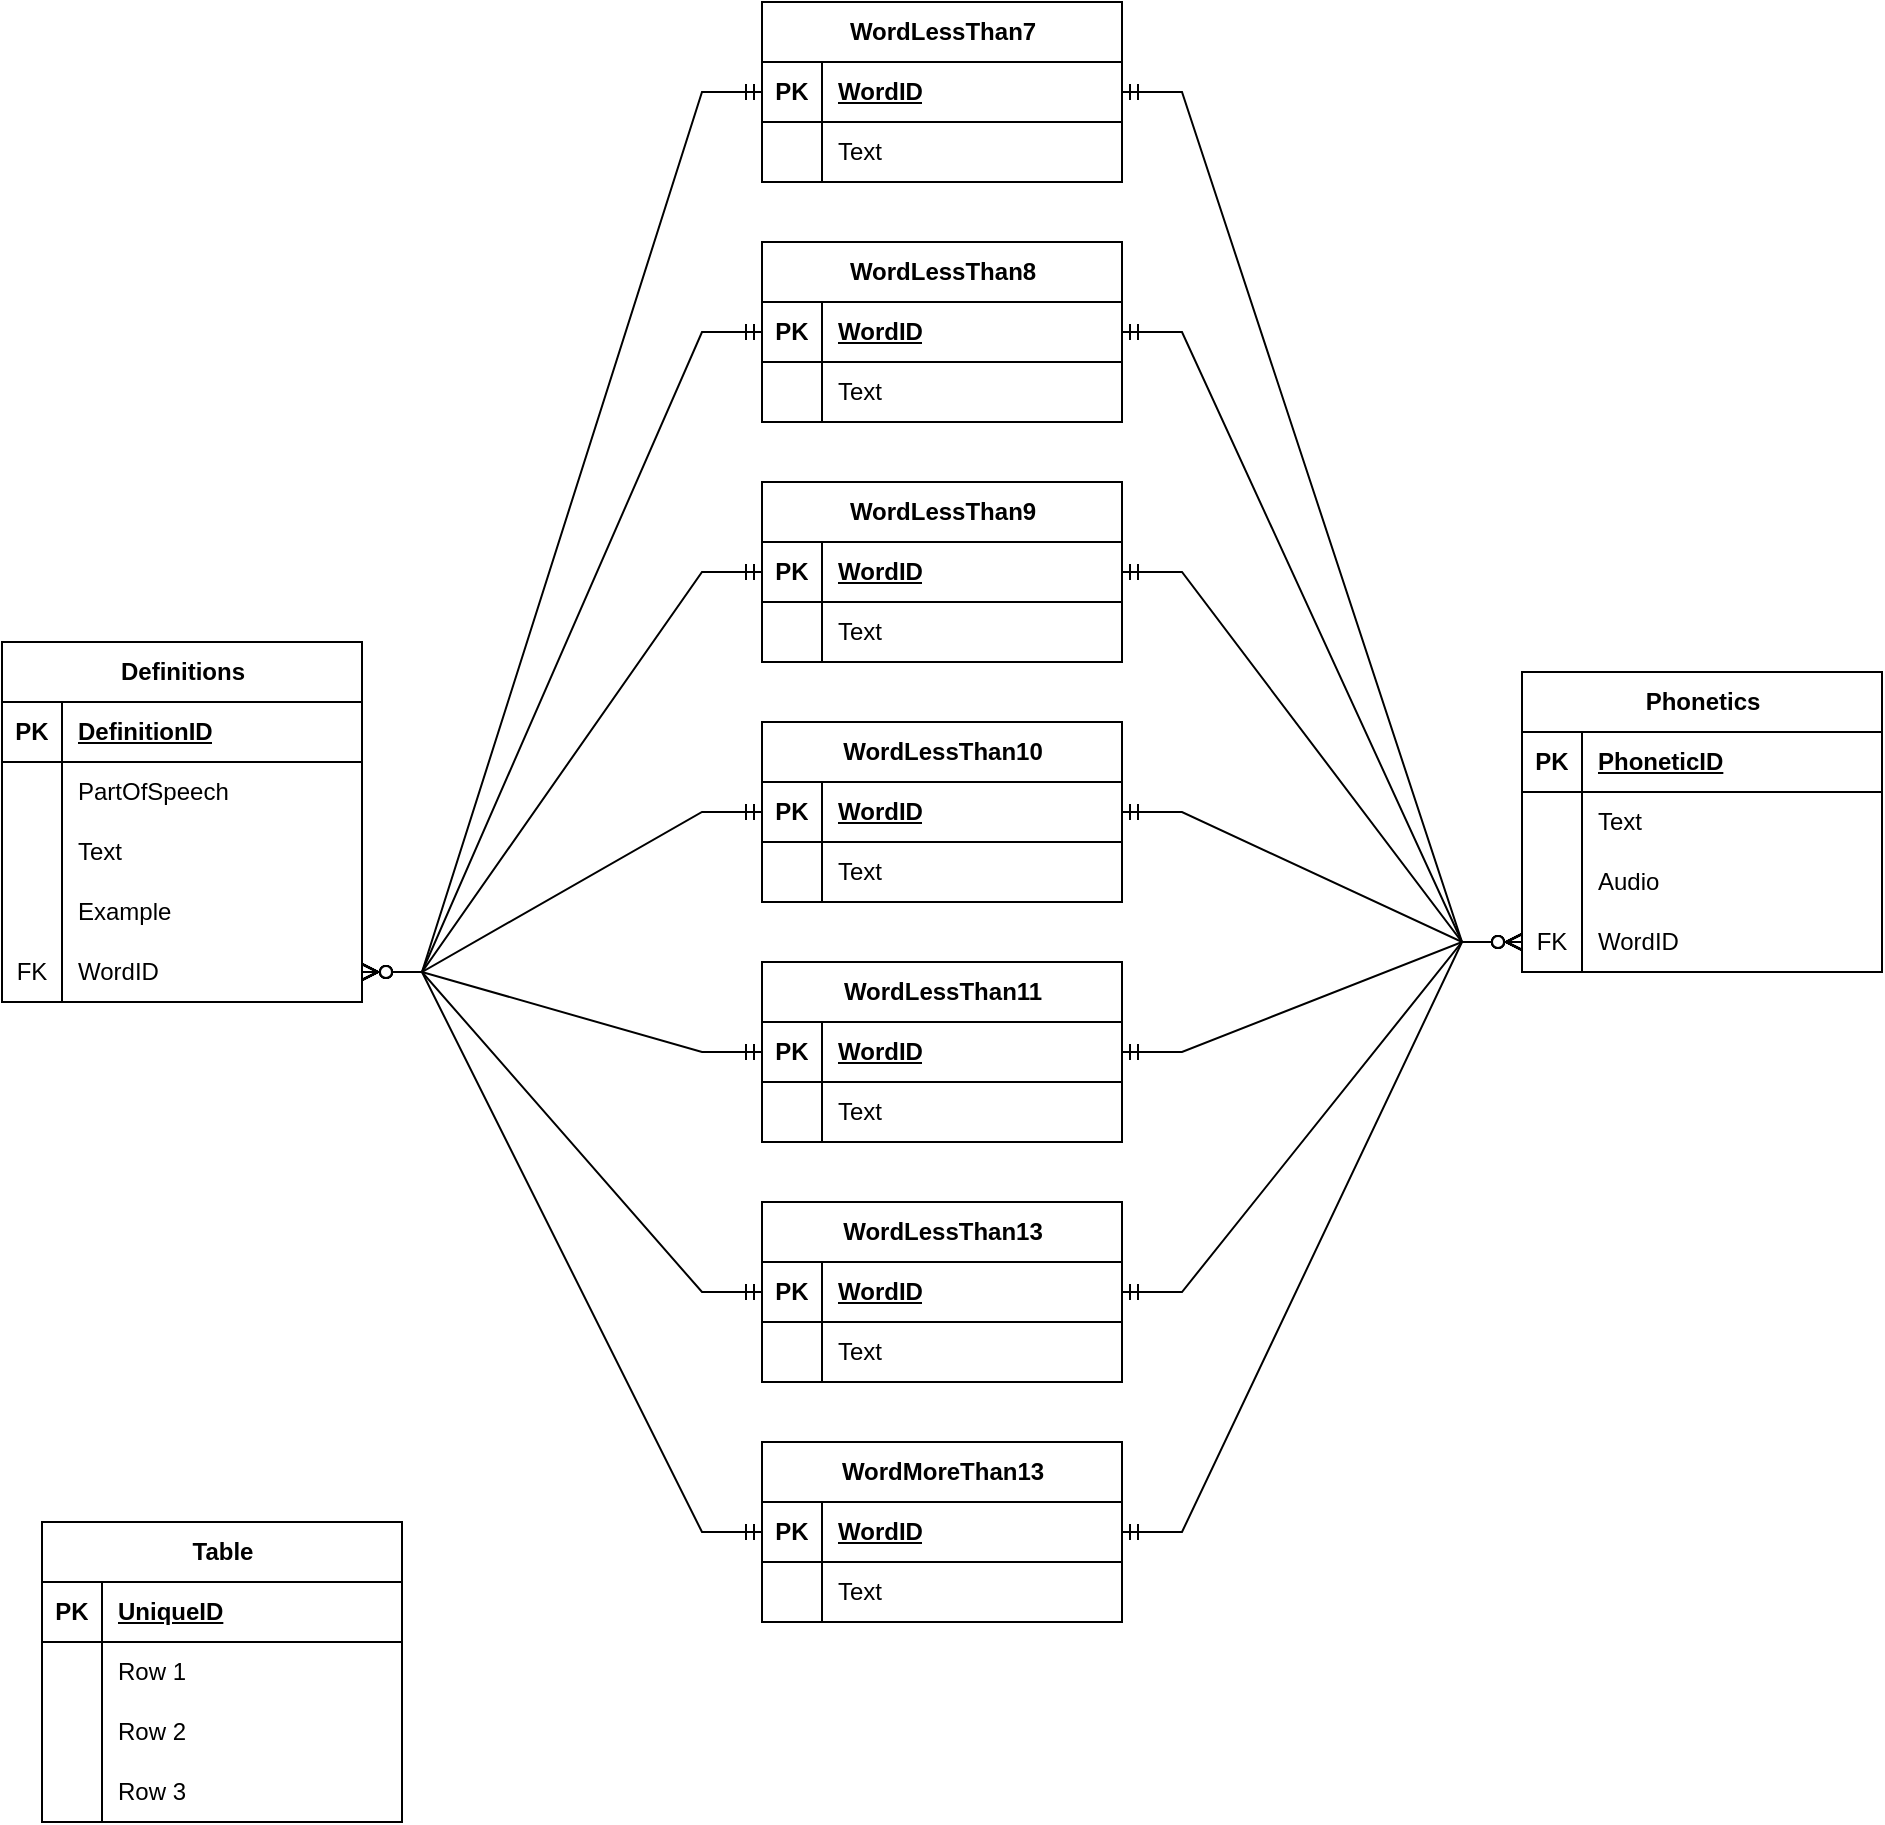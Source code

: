 <mxfile version="21.1.1" type="device">
  <diagram name="Page-1" id="7LEQXkC6lOC3NzffRNBy">
    <mxGraphModel dx="1726" dy="1105" grid="1" gridSize="10" guides="1" tooltips="1" connect="1" arrows="1" fold="1" page="1" pageScale="1" pageWidth="850" pageHeight="1100" math="0" shadow="0">
      <root>
        <mxCell id="0" />
        <mxCell id="1" parent="0" />
        <mxCell id="gkxuHhO8e_Rr0uXaHVIz-1" value="WordLessThan7" style="shape=table;startSize=30;container=1;collapsible=1;childLayout=tableLayout;fixedRows=1;rowLines=0;fontStyle=1;align=center;resizeLast=1;html=1;" vertex="1" parent="1">
          <mxGeometry x="160" y="40" width="180" height="90" as="geometry" />
        </mxCell>
        <mxCell id="gkxuHhO8e_Rr0uXaHVIz-2" value="" style="shape=tableRow;horizontal=0;startSize=0;swimlaneHead=0;swimlaneBody=0;fillColor=none;collapsible=0;dropTarget=0;points=[[0,0.5],[1,0.5]];portConstraint=eastwest;top=0;left=0;right=0;bottom=1;" vertex="1" parent="gkxuHhO8e_Rr0uXaHVIz-1">
          <mxGeometry y="30" width="180" height="30" as="geometry" />
        </mxCell>
        <mxCell id="gkxuHhO8e_Rr0uXaHVIz-3" value="PK" style="shape=partialRectangle;connectable=0;fillColor=none;top=0;left=0;bottom=0;right=0;fontStyle=1;overflow=hidden;whiteSpace=wrap;html=1;" vertex="1" parent="gkxuHhO8e_Rr0uXaHVIz-2">
          <mxGeometry width="30" height="30" as="geometry">
            <mxRectangle width="30" height="30" as="alternateBounds" />
          </mxGeometry>
        </mxCell>
        <mxCell id="gkxuHhO8e_Rr0uXaHVIz-4" value="WordID" style="shape=partialRectangle;connectable=0;fillColor=none;top=0;left=0;bottom=0;right=0;align=left;spacingLeft=6;fontStyle=5;overflow=hidden;whiteSpace=wrap;html=1;" vertex="1" parent="gkxuHhO8e_Rr0uXaHVIz-2">
          <mxGeometry x="30" width="150" height="30" as="geometry">
            <mxRectangle width="150" height="30" as="alternateBounds" />
          </mxGeometry>
        </mxCell>
        <mxCell id="gkxuHhO8e_Rr0uXaHVIz-5" value="" style="shape=tableRow;horizontal=0;startSize=0;swimlaneHead=0;swimlaneBody=0;fillColor=none;collapsible=0;dropTarget=0;points=[[0,0.5],[1,0.5]];portConstraint=eastwest;top=0;left=0;right=0;bottom=0;" vertex="1" parent="gkxuHhO8e_Rr0uXaHVIz-1">
          <mxGeometry y="60" width="180" height="30" as="geometry" />
        </mxCell>
        <mxCell id="gkxuHhO8e_Rr0uXaHVIz-6" value="" style="shape=partialRectangle;connectable=0;fillColor=none;top=0;left=0;bottom=0;right=0;editable=1;overflow=hidden;whiteSpace=wrap;html=1;" vertex="1" parent="gkxuHhO8e_Rr0uXaHVIz-5">
          <mxGeometry width="30" height="30" as="geometry">
            <mxRectangle width="30" height="30" as="alternateBounds" />
          </mxGeometry>
        </mxCell>
        <mxCell id="gkxuHhO8e_Rr0uXaHVIz-7" value="Text" style="shape=partialRectangle;connectable=0;fillColor=none;top=0;left=0;bottom=0;right=0;align=left;spacingLeft=6;overflow=hidden;whiteSpace=wrap;html=1;" vertex="1" parent="gkxuHhO8e_Rr0uXaHVIz-5">
          <mxGeometry x="30" width="150" height="30" as="geometry">
            <mxRectangle width="150" height="30" as="alternateBounds" />
          </mxGeometry>
        </mxCell>
        <mxCell id="gkxuHhO8e_Rr0uXaHVIz-14" value="WordLessThan8" style="shape=table;startSize=30;container=1;collapsible=1;childLayout=tableLayout;fixedRows=1;rowLines=0;fontStyle=1;align=center;resizeLast=1;html=1;" vertex="1" parent="1">
          <mxGeometry x="160" y="160" width="180" height="90" as="geometry" />
        </mxCell>
        <mxCell id="gkxuHhO8e_Rr0uXaHVIz-15" value="" style="shape=tableRow;horizontal=0;startSize=0;swimlaneHead=0;swimlaneBody=0;fillColor=none;collapsible=0;dropTarget=0;points=[[0,0.5],[1,0.5]];portConstraint=eastwest;top=0;left=0;right=0;bottom=1;" vertex="1" parent="gkxuHhO8e_Rr0uXaHVIz-14">
          <mxGeometry y="30" width="180" height="30" as="geometry" />
        </mxCell>
        <mxCell id="gkxuHhO8e_Rr0uXaHVIz-16" value="PK" style="shape=partialRectangle;connectable=0;fillColor=none;top=0;left=0;bottom=0;right=0;fontStyle=1;overflow=hidden;whiteSpace=wrap;html=1;" vertex="1" parent="gkxuHhO8e_Rr0uXaHVIz-15">
          <mxGeometry width="30" height="30" as="geometry">
            <mxRectangle width="30" height="30" as="alternateBounds" />
          </mxGeometry>
        </mxCell>
        <mxCell id="gkxuHhO8e_Rr0uXaHVIz-17" value="WordID" style="shape=partialRectangle;connectable=0;fillColor=none;top=0;left=0;bottom=0;right=0;align=left;spacingLeft=6;fontStyle=5;overflow=hidden;whiteSpace=wrap;html=1;" vertex="1" parent="gkxuHhO8e_Rr0uXaHVIz-15">
          <mxGeometry x="30" width="150" height="30" as="geometry">
            <mxRectangle width="150" height="30" as="alternateBounds" />
          </mxGeometry>
        </mxCell>
        <mxCell id="gkxuHhO8e_Rr0uXaHVIz-18" value="" style="shape=tableRow;horizontal=0;startSize=0;swimlaneHead=0;swimlaneBody=0;fillColor=none;collapsible=0;dropTarget=0;points=[[0,0.5],[1,0.5]];portConstraint=eastwest;top=0;left=0;right=0;bottom=0;" vertex="1" parent="gkxuHhO8e_Rr0uXaHVIz-14">
          <mxGeometry y="60" width="180" height="30" as="geometry" />
        </mxCell>
        <mxCell id="gkxuHhO8e_Rr0uXaHVIz-19" value="" style="shape=partialRectangle;connectable=0;fillColor=none;top=0;left=0;bottom=0;right=0;editable=1;overflow=hidden;whiteSpace=wrap;html=1;" vertex="1" parent="gkxuHhO8e_Rr0uXaHVIz-18">
          <mxGeometry width="30" height="30" as="geometry">
            <mxRectangle width="30" height="30" as="alternateBounds" />
          </mxGeometry>
        </mxCell>
        <mxCell id="gkxuHhO8e_Rr0uXaHVIz-20" value="Text" style="shape=partialRectangle;connectable=0;fillColor=none;top=0;left=0;bottom=0;right=0;align=left;spacingLeft=6;overflow=hidden;whiteSpace=wrap;html=1;" vertex="1" parent="gkxuHhO8e_Rr0uXaHVIz-18">
          <mxGeometry x="30" width="150" height="30" as="geometry">
            <mxRectangle width="150" height="30" as="alternateBounds" />
          </mxGeometry>
        </mxCell>
        <mxCell id="gkxuHhO8e_Rr0uXaHVIz-21" value="WordLessThan9" style="shape=table;startSize=30;container=1;collapsible=1;childLayout=tableLayout;fixedRows=1;rowLines=0;fontStyle=1;align=center;resizeLast=1;html=1;" vertex="1" parent="1">
          <mxGeometry x="160" y="280" width="180" height="90" as="geometry" />
        </mxCell>
        <mxCell id="gkxuHhO8e_Rr0uXaHVIz-22" value="" style="shape=tableRow;horizontal=0;startSize=0;swimlaneHead=0;swimlaneBody=0;fillColor=none;collapsible=0;dropTarget=0;points=[[0,0.5],[1,0.5]];portConstraint=eastwest;top=0;left=0;right=0;bottom=1;" vertex="1" parent="gkxuHhO8e_Rr0uXaHVIz-21">
          <mxGeometry y="30" width="180" height="30" as="geometry" />
        </mxCell>
        <mxCell id="gkxuHhO8e_Rr0uXaHVIz-23" value="PK" style="shape=partialRectangle;connectable=0;fillColor=none;top=0;left=0;bottom=0;right=0;fontStyle=1;overflow=hidden;whiteSpace=wrap;html=1;" vertex="1" parent="gkxuHhO8e_Rr0uXaHVIz-22">
          <mxGeometry width="30" height="30" as="geometry">
            <mxRectangle width="30" height="30" as="alternateBounds" />
          </mxGeometry>
        </mxCell>
        <mxCell id="gkxuHhO8e_Rr0uXaHVIz-24" value="WordID" style="shape=partialRectangle;connectable=0;fillColor=none;top=0;left=0;bottom=0;right=0;align=left;spacingLeft=6;fontStyle=5;overflow=hidden;whiteSpace=wrap;html=1;" vertex="1" parent="gkxuHhO8e_Rr0uXaHVIz-22">
          <mxGeometry x="30" width="150" height="30" as="geometry">
            <mxRectangle width="150" height="30" as="alternateBounds" />
          </mxGeometry>
        </mxCell>
        <mxCell id="gkxuHhO8e_Rr0uXaHVIz-25" value="" style="shape=tableRow;horizontal=0;startSize=0;swimlaneHead=0;swimlaneBody=0;fillColor=none;collapsible=0;dropTarget=0;points=[[0,0.5],[1,0.5]];portConstraint=eastwest;top=0;left=0;right=0;bottom=0;" vertex="1" parent="gkxuHhO8e_Rr0uXaHVIz-21">
          <mxGeometry y="60" width="180" height="30" as="geometry" />
        </mxCell>
        <mxCell id="gkxuHhO8e_Rr0uXaHVIz-26" value="" style="shape=partialRectangle;connectable=0;fillColor=none;top=0;left=0;bottom=0;right=0;editable=1;overflow=hidden;whiteSpace=wrap;html=1;" vertex="1" parent="gkxuHhO8e_Rr0uXaHVIz-25">
          <mxGeometry width="30" height="30" as="geometry">
            <mxRectangle width="30" height="30" as="alternateBounds" />
          </mxGeometry>
        </mxCell>
        <mxCell id="gkxuHhO8e_Rr0uXaHVIz-27" value="Text" style="shape=partialRectangle;connectable=0;fillColor=none;top=0;left=0;bottom=0;right=0;align=left;spacingLeft=6;overflow=hidden;whiteSpace=wrap;html=1;" vertex="1" parent="gkxuHhO8e_Rr0uXaHVIz-25">
          <mxGeometry x="30" width="150" height="30" as="geometry">
            <mxRectangle width="150" height="30" as="alternateBounds" />
          </mxGeometry>
        </mxCell>
        <mxCell id="gkxuHhO8e_Rr0uXaHVIz-28" value="WordLessThan10" style="shape=table;startSize=30;container=1;collapsible=1;childLayout=tableLayout;fixedRows=1;rowLines=0;fontStyle=1;align=center;resizeLast=1;html=1;" vertex="1" parent="1">
          <mxGeometry x="160" y="400" width="180" height="90" as="geometry" />
        </mxCell>
        <mxCell id="gkxuHhO8e_Rr0uXaHVIz-29" value="" style="shape=tableRow;horizontal=0;startSize=0;swimlaneHead=0;swimlaneBody=0;fillColor=none;collapsible=0;dropTarget=0;points=[[0,0.5],[1,0.5]];portConstraint=eastwest;top=0;left=0;right=0;bottom=1;" vertex="1" parent="gkxuHhO8e_Rr0uXaHVIz-28">
          <mxGeometry y="30" width="180" height="30" as="geometry" />
        </mxCell>
        <mxCell id="gkxuHhO8e_Rr0uXaHVIz-30" value="PK" style="shape=partialRectangle;connectable=0;fillColor=none;top=0;left=0;bottom=0;right=0;fontStyle=1;overflow=hidden;whiteSpace=wrap;html=1;" vertex="1" parent="gkxuHhO8e_Rr0uXaHVIz-29">
          <mxGeometry width="30" height="30" as="geometry">
            <mxRectangle width="30" height="30" as="alternateBounds" />
          </mxGeometry>
        </mxCell>
        <mxCell id="gkxuHhO8e_Rr0uXaHVIz-31" value="WordID" style="shape=partialRectangle;connectable=0;fillColor=none;top=0;left=0;bottom=0;right=0;align=left;spacingLeft=6;fontStyle=5;overflow=hidden;whiteSpace=wrap;html=1;" vertex="1" parent="gkxuHhO8e_Rr0uXaHVIz-29">
          <mxGeometry x="30" width="150" height="30" as="geometry">
            <mxRectangle width="150" height="30" as="alternateBounds" />
          </mxGeometry>
        </mxCell>
        <mxCell id="gkxuHhO8e_Rr0uXaHVIz-32" value="" style="shape=tableRow;horizontal=0;startSize=0;swimlaneHead=0;swimlaneBody=0;fillColor=none;collapsible=0;dropTarget=0;points=[[0,0.5],[1,0.5]];portConstraint=eastwest;top=0;left=0;right=0;bottom=0;" vertex="1" parent="gkxuHhO8e_Rr0uXaHVIz-28">
          <mxGeometry y="60" width="180" height="30" as="geometry" />
        </mxCell>
        <mxCell id="gkxuHhO8e_Rr0uXaHVIz-33" value="" style="shape=partialRectangle;connectable=0;fillColor=none;top=0;left=0;bottom=0;right=0;editable=1;overflow=hidden;whiteSpace=wrap;html=1;" vertex="1" parent="gkxuHhO8e_Rr0uXaHVIz-32">
          <mxGeometry width="30" height="30" as="geometry">
            <mxRectangle width="30" height="30" as="alternateBounds" />
          </mxGeometry>
        </mxCell>
        <mxCell id="gkxuHhO8e_Rr0uXaHVIz-34" value="Text" style="shape=partialRectangle;connectable=0;fillColor=none;top=0;left=0;bottom=0;right=0;align=left;spacingLeft=6;overflow=hidden;whiteSpace=wrap;html=1;" vertex="1" parent="gkxuHhO8e_Rr0uXaHVIz-32">
          <mxGeometry x="30" width="150" height="30" as="geometry">
            <mxRectangle width="150" height="30" as="alternateBounds" />
          </mxGeometry>
        </mxCell>
        <mxCell id="gkxuHhO8e_Rr0uXaHVIz-35" value="WordLessThan11" style="shape=table;startSize=30;container=1;collapsible=1;childLayout=tableLayout;fixedRows=1;rowLines=0;fontStyle=1;align=center;resizeLast=1;html=1;" vertex="1" parent="1">
          <mxGeometry x="160" y="520" width="180" height="90" as="geometry" />
        </mxCell>
        <mxCell id="gkxuHhO8e_Rr0uXaHVIz-36" value="" style="shape=tableRow;horizontal=0;startSize=0;swimlaneHead=0;swimlaneBody=0;fillColor=none;collapsible=0;dropTarget=0;points=[[0,0.5],[1,0.5]];portConstraint=eastwest;top=0;left=0;right=0;bottom=1;" vertex="1" parent="gkxuHhO8e_Rr0uXaHVIz-35">
          <mxGeometry y="30" width="180" height="30" as="geometry" />
        </mxCell>
        <mxCell id="gkxuHhO8e_Rr0uXaHVIz-37" value="PK" style="shape=partialRectangle;connectable=0;fillColor=none;top=0;left=0;bottom=0;right=0;fontStyle=1;overflow=hidden;whiteSpace=wrap;html=1;" vertex="1" parent="gkxuHhO8e_Rr0uXaHVIz-36">
          <mxGeometry width="30" height="30" as="geometry">
            <mxRectangle width="30" height="30" as="alternateBounds" />
          </mxGeometry>
        </mxCell>
        <mxCell id="gkxuHhO8e_Rr0uXaHVIz-38" value="WordID" style="shape=partialRectangle;connectable=0;fillColor=none;top=0;left=0;bottom=0;right=0;align=left;spacingLeft=6;fontStyle=5;overflow=hidden;whiteSpace=wrap;html=1;" vertex="1" parent="gkxuHhO8e_Rr0uXaHVIz-36">
          <mxGeometry x="30" width="150" height="30" as="geometry">
            <mxRectangle width="150" height="30" as="alternateBounds" />
          </mxGeometry>
        </mxCell>
        <mxCell id="gkxuHhO8e_Rr0uXaHVIz-39" value="" style="shape=tableRow;horizontal=0;startSize=0;swimlaneHead=0;swimlaneBody=0;fillColor=none;collapsible=0;dropTarget=0;points=[[0,0.5],[1,0.5]];portConstraint=eastwest;top=0;left=0;right=0;bottom=0;" vertex="1" parent="gkxuHhO8e_Rr0uXaHVIz-35">
          <mxGeometry y="60" width="180" height="30" as="geometry" />
        </mxCell>
        <mxCell id="gkxuHhO8e_Rr0uXaHVIz-40" value="" style="shape=partialRectangle;connectable=0;fillColor=none;top=0;left=0;bottom=0;right=0;editable=1;overflow=hidden;whiteSpace=wrap;html=1;" vertex="1" parent="gkxuHhO8e_Rr0uXaHVIz-39">
          <mxGeometry width="30" height="30" as="geometry">
            <mxRectangle width="30" height="30" as="alternateBounds" />
          </mxGeometry>
        </mxCell>
        <mxCell id="gkxuHhO8e_Rr0uXaHVIz-41" value="Text" style="shape=partialRectangle;connectable=0;fillColor=none;top=0;left=0;bottom=0;right=0;align=left;spacingLeft=6;overflow=hidden;whiteSpace=wrap;html=1;" vertex="1" parent="gkxuHhO8e_Rr0uXaHVIz-39">
          <mxGeometry x="30" width="150" height="30" as="geometry">
            <mxRectangle width="150" height="30" as="alternateBounds" />
          </mxGeometry>
        </mxCell>
        <mxCell id="gkxuHhO8e_Rr0uXaHVIz-42" value="WordLessThan13" style="shape=table;startSize=30;container=1;collapsible=1;childLayout=tableLayout;fixedRows=1;rowLines=0;fontStyle=1;align=center;resizeLast=1;html=1;" vertex="1" parent="1">
          <mxGeometry x="160" y="640" width="180" height="90" as="geometry" />
        </mxCell>
        <mxCell id="gkxuHhO8e_Rr0uXaHVIz-43" value="" style="shape=tableRow;horizontal=0;startSize=0;swimlaneHead=0;swimlaneBody=0;fillColor=none;collapsible=0;dropTarget=0;points=[[0,0.5],[1,0.5]];portConstraint=eastwest;top=0;left=0;right=0;bottom=1;" vertex="1" parent="gkxuHhO8e_Rr0uXaHVIz-42">
          <mxGeometry y="30" width="180" height="30" as="geometry" />
        </mxCell>
        <mxCell id="gkxuHhO8e_Rr0uXaHVIz-44" value="PK" style="shape=partialRectangle;connectable=0;fillColor=none;top=0;left=0;bottom=0;right=0;fontStyle=1;overflow=hidden;whiteSpace=wrap;html=1;" vertex="1" parent="gkxuHhO8e_Rr0uXaHVIz-43">
          <mxGeometry width="30" height="30" as="geometry">
            <mxRectangle width="30" height="30" as="alternateBounds" />
          </mxGeometry>
        </mxCell>
        <mxCell id="gkxuHhO8e_Rr0uXaHVIz-45" value="WordID" style="shape=partialRectangle;connectable=0;fillColor=none;top=0;left=0;bottom=0;right=0;align=left;spacingLeft=6;fontStyle=5;overflow=hidden;whiteSpace=wrap;html=1;" vertex="1" parent="gkxuHhO8e_Rr0uXaHVIz-43">
          <mxGeometry x="30" width="150" height="30" as="geometry">
            <mxRectangle width="150" height="30" as="alternateBounds" />
          </mxGeometry>
        </mxCell>
        <mxCell id="gkxuHhO8e_Rr0uXaHVIz-46" value="" style="shape=tableRow;horizontal=0;startSize=0;swimlaneHead=0;swimlaneBody=0;fillColor=none;collapsible=0;dropTarget=0;points=[[0,0.5],[1,0.5]];portConstraint=eastwest;top=0;left=0;right=0;bottom=0;" vertex="1" parent="gkxuHhO8e_Rr0uXaHVIz-42">
          <mxGeometry y="60" width="180" height="30" as="geometry" />
        </mxCell>
        <mxCell id="gkxuHhO8e_Rr0uXaHVIz-47" value="" style="shape=partialRectangle;connectable=0;fillColor=none;top=0;left=0;bottom=0;right=0;editable=1;overflow=hidden;whiteSpace=wrap;html=1;" vertex="1" parent="gkxuHhO8e_Rr0uXaHVIz-46">
          <mxGeometry width="30" height="30" as="geometry">
            <mxRectangle width="30" height="30" as="alternateBounds" />
          </mxGeometry>
        </mxCell>
        <mxCell id="gkxuHhO8e_Rr0uXaHVIz-48" value="Text" style="shape=partialRectangle;connectable=0;fillColor=none;top=0;left=0;bottom=0;right=0;align=left;spacingLeft=6;overflow=hidden;whiteSpace=wrap;html=1;" vertex="1" parent="gkxuHhO8e_Rr0uXaHVIz-46">
          <mxGeometry x="30" width="150" height="30" as="geometry">
            <mxRectangle width="150" height="30" as="alternateBounds" />
          </mxGeometry>
        </mxCell>
        <mxCell id="gkxuHhO8e_Rr0uXaHVIz-49" value="WordMoreThan13" style="shape=table;startSize=30;container=1;collapsible=1;childLayout=tableLayout;fixedRows=1;rowLines=0;fontStyle=1;align=center;resizeLast=1;html=1;" vertex="1" parent="1">
          <mxGeometry x="160" y="760" width="180" height="90" as="geometry" />
        </mxCell>
        <mxCell id="gkxuHhO8e_Rr0uXaHVIz-50" value="" style="shape=tableRow;horizontal=0;startSize=0;swimlaneHead=0;swimlaneBody=0;fillColor=none;collapsible=0;dropTarget=0;points=[[0,0.5],[1,0.5]];portConstraint=eastwest;top=0;left=0;right=0;bottom=1;" vertex="1" parent="gkxuHhO8e_Rr0uXaHVIz-49">
          <mxGeometry y="30" width="180" height="30" as="geometry" />
        </mxCell>
        <mxCell id="gkxuHhO8e_Rr0uXaHVIz-51" value="PK" style="shape=partialRectangle;connectable=0;fillColor=none;top=0;left=0;bottom=0;right=0;fontStyle=1;overflow=hidden;whiteSpace=wrap;html=1;" vertex="1" parent="gkxuHhO8e_Rr0uXaHVIz-50">
          <mxGeometry width="30" height="30" as="geometry">
            <mxRectangle width="30" height="30" as="alternateBounds" />
          </mxGeometry>
        </mxCell>
        <mxCell id="gkxuHhO8e_Rr0uXaHVIz-52" value="WordID" style="shape=partialRectangle;connectable=0;fillColor=none;top=0;left=0;bottom=0;right=0;align=left;spacingLeft=6;fontStyle=5;overflow=hidden;whiteSpace=wrap;html=1;" vertex="1" parent="gkxuHhO8e_Rr0uXaHVIz-50">
          <mxGeometry x="30" width="150" height="30" as="geometry">
            <mxRectangle width="150" height="30" as="alternateBounds" />
          </mxGeometry>
        </mxCell>
        <mxCell id="gkxuHhO8e_Rr0uXaHVIz-53" value="" style="shape=tableRow;horizontal=0;startSize=0;swimlaneHead=0;swimlaneBody=0;fillColor=none;collapsible=0;dropTarget=0;points=[[0,0.5],[1,0.5]];portConstraint=eastwest;top=0;left=0;right=0;bottom=0;" vertex="1" parent="gkxuHhO8e_Rr0uXaHVIz-49">
          <mxGeometry y="60" width="180" height="30" as="geometry" />
        </mxCell>
        <mxCell id="gkxuHhO8e_Rr0uXaHVIz-54" value="" style="shape=partialRectangle;connectable=0;fillColor=none;top=0;left=0;bottom=0;right=0;editable=1;overflow=hidden;whiteSpace=wrap;html=1;" vertex="1" parent="gkxuHhO8e_Rr0uXaHVIz-53">
          <mxGeometry width="30" height="30" as="geometry">
            <mxRectangle width="30" height="30" as="alternateBounds" />
          </mxGeometry>
        </mxCell>
        <mxCell id="gkxuHhO8e_Rr0uXaHVIz-55" value="Text" style="shape=partialRectangle;connectable=0;fillColor=none;top=0;left=0;bottom=0;right=0;align=left;spacingLeft=6;overflow=hidden;whiteSpace=wrap;html=1;" vertex="1" parent="gkxuHhO8e_Rr0uXaHVIz-53">
          <mxGeometry x="30" width="150" height="30" as="geometry">
            <mxRectangle width="150" height="30" as="alternateBounds" />
          </mxGeometry>
        </mxCell>
        <mxCell id="gkxuHhO8e_Rr0uXaHVIz-56" value="Phonetics" style="shape=table;startSize=30;container=1;collapsible=1;childLayout=tableLayout;fixedRows=1;rowLines=0;fontStyle=1;align=center;resizeLast=1;html=1;" vertex="1" parent="1">
          <mxGeometry x="540" y="375" width="180" height="150" as="geometry" />
        </mxCell>
        <mxCell id="gkxuHhO8e_Rr0uXaHVIz-57" value="" style="shape=tableRow;horizontal=0;startSize=0;swimlaneHead=0;swimlaneBody=0;fillColor=none;collapsible=0;dropTarget=0;points=[[0,0.5],[1,0.5]];portConstraint=eastwest;top=0;left=0;right=0;bottom=1;" vertex="1" parent="gkxuHhO8e_Rr0uXaHVIz-56">
          <mxGeometry y="30" width="180" height="30" as="geometry" />
        </mxCell>
        <mxCell id="gkxuHhO8e_Rr0uXaHVIz-58" value="PK" style="shape=partialRectangle;connectable=0;fillColor=none;top=0;left=0;bottom=0;right=0;fontStyle=1;overflow=hidden;whiteSpace=wrap;html=1;" vertex="1" parent="gkxuHhO8e_Rr0uXaHVIz-57">
          <mxGeometry width="30" height="30" as="geometry">
            <mxRectangle width="30" height="30" as="alternateBounds" />
          </mxGeometry>
        </mxCell>
        <mxCell id="gkxuHhO8e_Rr0uXaHVIz-59" value="PhoneticID" style="shape=partialRectangle;connectable=0;fillColor=none;top=0;left=0;bottom=0;right=0;align=left;spacingLeft=6;fontStyle=5;overflow=hidden;whiteSpace=wrap;html=1;" vertex="1" parent="gkxuHhO8e_Rr0uXaHVIz-57">
          <mxGeometry x="30" width="150" height="30" as="geometry">
            <mxRectangle width="150" height="30" as="alternateBounds" />
          </mxGeometry>
        </mxCell>
        <mxCell id="gkxuHhO8e_Rr0uXaHVIz-60" value="" style="shape=tableRow;horizontal=0;startSize=0;swimlaneHead=0;swimlaneBody=0;fillColor=none;collapsible=0;dropTarget=0;points=[[0,0.5],[1,0.5]];portConstraint=eastwest;top=0;left=0;right=0;bottom=0;" vertex="1" parent="gkxuHhO8e_Rr0uXaHVIz-56">
          <mxGeometry y="60" width="180" height="30" as="geometry" />
        </mxCell>
        <mxCell id="gkxuHhO8e_Rr0uXaHVIz-61" value="" style="shape=partialRectangle;connectable=0;fillColor=none;top=0;left=0;bottom=0;right=0;editable=1;overflow=hidden;whiteSpace=wrap;html=1;" vertex="1" parent="gkxuHhO8e_Rr0uXaHVIz-60">
          <mxGeometry width="30" height="30" as="geometry">
            <mxRectangle width="30" height="30" as="alternateBounds" />
          </mxGeometry>
        </mxCell>
        <mxCell id="gkxuHhO8e_Rr0uXaHVIz-62" value="Text" style="shape=partialRectangle;connectable=0;fillColor=none;top=0;left=0;bottom=0;right=0;align=left;spacingLeft=6;overflow=hidden;whiteSpace=wrap;html=1;" vertex="1" parent="gkxuHhO8e_Rr0uXaHVIz-60">
          <mxGeometry x="30" width="150" height="30" as="geometry">
            <mxRectangle width="150" height="30" as="alternateBounds" />
          </mxGeometry>
        </mxCell>
        <mxCell id="gkxuHhO8e_Rr0uXaHVIz-63" value="" style="shape=tableRow;horizontal=0;startSize=0;swimlaneHead=0;swimlaneBody=0;fillColor=none;collapsible=0;dropTarget=0;points=[[0,0.5],[1,0.5]];portConstraint=eastwest;top=0;left=0;right=0;bottom=0;" vertex="1" parent="gkxuHhO8e_Rr0uXaHVIz-56">
          <mxGeometry y="90" width="180" height="30" as="geometry" />
        </mxCell>
        <mxCell id="gkxuHhO8e_Rr0uXaHVIz-64" value="" style="shape=partialRectangle;connectable=0;fillColor=none;top=0;left=0;bottom=0;right=0;editable=1;overflow=hidden;whiteSpace=wrap;html=1;" vertex="1" parent="gkxuHhO8e_Rr0uXaHVIz-63">
          <mxGeometry width="30" height="30" as="geometry">
            <mxRectangle width="30" height="30" as="alternateBounds" />
          </mxGeometry>
        </mxCell>
        <mxCell id="gkxuHhO8e_Rr0uXaHVIz-65" value="Audio" style="shape=partialRectangle;connectable=0;fillColor=none;top=0;left=0;bottom=0;right=0;align=left;spacingLeft=6;overflow=hidden;whiteSpace=wrap;html=1;" vertex="1" parent="gkxuHhO8e_Rr0uXaHVIz-63">
          <mxGeometry x="30" width="150" height="30" as="geometry">
            <mxRectangle width="150" height="30" as="alternateBounds" />
          </mxGeometry>
        </mxCell>
        <mxCell id="gkxuHhO8e_Rr0uXaHVIz-66" value="" style="shape=tableRow;horizontal=0;startSize=0;swimlaneHead=0;swimlaneBody=0;fillColor=none;collapsible=0;dropTarget=0;points=[[0,0.5],[1,0.5]];portConstraint=eastwest;top=0;left=0;right=0;bottom=0;" vertex="1" parent="gkxuHhO8e_Rr0uXaHVIz-56">
          <mxGeometry y="120" width="180" height="30" as="geometry" />
        </mxCell>
        <mxCell id="gkxuHhO8e_Rr0uXaHVIz-67" value="FK" style="shape=partialRectangle;connectable=0;fillColor=none;top=0;left=0;bottom=0;right=0;editable=1;overflow=hidden;whiteSpace=wrap;html=1;" vertex="1" parent="gkxuHhO8e_Rr0uXaHVIz-66">
          <mxGeometry width="30" height="30" as="geometry">
            <mxRectangle width="30" height="30" as="alternateBounds" />
          </mxGeometry>
        </mxCell>
        <mxCell id="gkxuHhO8e_Rr0uXaHVIz-68" value="WordID" style="shape=partialRectangle;connectable=0;fillColor=none;top=0;left=0;bottom=0;right=0;align=left;spacingLeft=6;overflow=hidden;whiteSpace=wrap;html=1;" vertex="1" parent="gkxuHhO8e_Rr0uXaHVIz-66">
          <mxGeometry x="30" width="150" height="30" as="geometry">
            <mxRectangle width="150" height="30" as="alternateBounds" />
          </mxGeometry>
        </mxCell>
        <mxCell id="gkxuHhO8e_Rr0uXaHVIz-69" value="Definitions" style="shape=table;startSize=30;container=1;collapsible=1;childLayout=tableLayout;fixedRows=1;rowLines=0;fontStyle=1;align=center;resizeLast=1;html=1;" vertex="1" parent="1">
          <mxGeometry x="-220" y="360" width="180" height="180" as="geometry" />
        </mxCell>
        <mxCell id="gkxuHhO8e_Rr0uXaHVIz-70" value="" style="shape=tableRow;horizontal=0;startSize=0;swimlaneHead=0;swimlaneBody=0;fillColor=none;collapsible=0;dropTarget=0;points=[[0,0.5],[1,0.5]];portConstraint=eastwest;top=0;left=0;right=0;bottom=1;" vertex="1" parent="gkxuHhO8e_Rr0uXaHVIz-69">
          <mxGeometry y="30" width="180" height="30" as="geometry" />
        </mxCell>
        <mxCell id="gkxuHhO8e_Rr0uXaHVIz-71" value="PK" style="shape=partialRectangle;connectable=0;fillColor=none;top=0;left=0;bottom=0;right=0;fontStyle=1;overflow=hidden;whiteSpace=wrap;html=1;" vertex="1" parent="gkxuHhO8e_Rr0uXaHVIz-70">
          <mxGeometry width="30" height="30" as="geometry">
            <mxRectangle width="30" height="30" as="alternateBounds" />
          </mxGeometry>
        </mxCell>
        <mxCell id="gkxuHhO8e_Rr0uXaHVIz-72" value="DefinitionID" style="shape=partialRectangle;connectable=0;fillColor=none;top=0;left=0;bottom=0;right=0;align=left;spacingLeft=6;fontStyle=5;overflow=hidden;whiteSpace=wrap;html=1;" vertex="1" parent="gkxuHhO8e_Rr0uXaHVIz-70">
          <mxGeometry x="30" width="150" height="30" as="geometry">
            <mxRectangle width="150" height="30" as="alternateBounds" />
          </mxGeometry>
        </mxCell>
        <mxCell id="gkxuHhO8e_Rr0uXaHVIz-73" value="" style="shape=tableRow;horizontal=0;startSize=0;swimlaneHead=0;swimlaneBody=0;fillColor=none;collapsible=0;dropTarget=0;points=[[0,0.5],[1,0.5]];portConstraint=eastwest;top=0;left=0;right=0;bottom=0;" vertex="1" parent="gkxuHhO8e_Rr0uXaHVIz-69">
          <mxGeometry y="60" width="180" height="30" as="geometry" />
        </mxCell>
        <mxCell id="gkxuHhO8e_Rr0uXaHVIz-74" value="" style="shape=partialRectangle;connectable=0;fillColor=none;top=0;left=0;bottom=0;right=0;editable=1;overflow=hidden;whiteSpace=wrap;html=1;" vertex="1" parent="gkxuHhO8e_Rr0uXaHVIz-73">
          <mxGeometry width="30" height="30" as="geometry">
            <mxRectangle width="30" height="30" as="alternateBounds" />
          </mxGeometry>
        </mxCell>
        <mxCell id="gkxuHhO8e_Rr0uXaHVIz-75" value="PartOfSpeech" style="shape=partialRectangle;connectable=0;fillColor=none;top=0;left=0;bottom=0;right=0;align=left;spacingLeft=6;overflow=hidden;whiteSpace=wrap;html=1;" vertex="1" parent="gkxuHhO8e_Rr0uXaHVIz-73">
          <mxGeometry x="30" width="150" height="30" as="geometry">
            <mxRectangle width="150" height="30" as="alternateBounds" />
          </mxGeometry>
        </mxCell>
        <mxCell id="gkxuHhO8e_Rr0uXaHVIz-82" value="" style="shape=tableRow;horizontal=0;startSize=0;swimlaneHead=0;swimlaneBody=0;fillColor=none;collapsible=0;dropTarget=0;points=[[0,0.5],[1,0.5]];portConstraint=eastwest;top=0;left=0;right=0;bottom=0;" vertex="1" parent="gkxuHhO8e_Rr0uXaHVIz-69">
          <mxGeometry y="90" width="180" height="30" as="geometry" />
        </mxCell>
        <mxCell id="gkxuHhO8e_Rr0uXaHVIz-83" value="" style="shape=partialRectangle;connectable=0;fillColor=none;top=0;left=0;bottom=0;right=0;editable=1;overflow=hidden;whiteSpace=wrap;html=1;" vertex="1" parent="gkxuHhO8e_Rr0uXaHVIz-82">
          <mxGeometry width="30" height="30" as="geometry">
            <mxRectangle width="30" height="30" as="alternateBounds" />
          </mxGeometry>
        </mxCell>
        <mxCell id="gkxuHhO8e_Rr0uXaHVIz-84" value="Text" style="shape=partialRectangle;connectable=0;fillColor=none;top=0;left=0;bottom=0;right=0;align=left;spacingLeft=6;overflow=hidden;whiteSpace=wrap;html=1;" vertex="1" parent="gkxuHhO8e_Rr0uXaHVIz-82">
          <mxGeometry x="30" width="150" height="30" as="geometry">
            <mxRectangle width="150" height="30" as="alternateBounds" />
          </mxGeometry>
        </mxCell>
        <mxCell id="gkxuHhO8e_Rr0uXaHVIz-76" value="" style="shape=tableRow;horizontal=0;startSize=0;swimlaneHead=0;swimlaneBody=0;fillColor=none;collapsible=0;dropTarget=0;points=[[0,0.5],[1,0.5]];portConstraint=eastwest;top=0;left=0;right=0;bottom=0;" vertex="1" parent="gkxuHhO8e_Rr0uXaHVIz-69">
          <mxGeometry y="120" width="180" height="30" as="geometry" />
        </mxCell>
        <mxCell id="gkxuHhO8e_Rr0uXaHVIz-77" value="" style="shape=partialRectangle;connectable=0;fillColor=none;top=0;left=0;bottom=0;right=0;editable=1;overflow=hidden;whiteSpace=wrap;html=1;" vertex="1" parent="gkxuHhO8e_Rr0uXaHVIz-76">
          <mxGeometry width="30" height="30" as="geometry">
            <mxRectangle width="30" height="30" as="alternateBounds" />
          </mxGeometry>
        </mxCell>
        <mxCell id="gkxuHhO8e_Rr0uXaHVIz-78" value="Example" style="shape=partialRectangle;connectable=0;fillColor=none;top=0;left=0;bottom=0;right=0;align=left;spacingLeft=6;overflow=hidden;whiteSpace=wrap;html=1;" vertex="1" parent="gkxuHhO8e_Rr0uXaHVIz-76">
          <mxGeometry x="30" width="150" height="30" as="geometry">
            <mxRectangle width="150" height="30" as="alternateBounds" />
          </mxGeometry>
        </mxCell>
        <mxCell id="gkxuHhO8e_Rr0uXaHVIz-79" value="" style="shape=tableRow;horizontal=0;startSize=0;swimlaneHead=0;swimlaneBody=0;fillColor=none;collapsible=0;dropTarget=0;points=[[0,0.5],[1,0.5]];portConstraint=eastwest;top=0;left=0;right=0;bottom=0;" vertex="1" parent="gkxuHhO8e_Rr0uXaHVIz-69">
          <mxGeometry y="150" width="180" height="30" as="geometry" />
        </mxCell>
        <mxCell id="gkxuHhO8e_Rr0uXaHVIz-80" value="FK" style="shape=partialRectangle;connectable=0;fillColor=none;top=0;left=0;bottom=0;right=0;editable=1;overflow=hidden;whiteSpace=wrap;html=1;" vertex="1" parent="gkxuHhO8e_Rr0uXaHVIz-79">
          <mxGeometry width="30" height="30" as="geometry">
            <mxRectangle width="30" height="30" as="alternateBounds" />
          </mxGeometry>
        </mxCell>
        <mxCell id="gkxuHhO8e_Rr0uXaHVIz-81" value="WordID" style="shape=partialRectangle;connectable=0;fillColor=none;top=0;left=0;bottom=0;right=0;align=left;spacingLeft=6;overflow=hidden;whiteSpace=wrap;html=1;" vertex="1" parent="gkxuHhO8e_Rr0uXaHVIz-79">
          <mxGeometry x="30" width="150" height="30" as="geometry">
            <mxRectangle width="150" height="30" as="alternateBounds" />
          </mxGeometry>
        </mxCell>
        <mxCell id="gkxuHhO8e_Rr0uXaHVIz-85" value="" style="edgeStyle=entityRelationEdgeStyle;fontSize=12;html=1;endArrow=ERzeroToMany;startArrow=ERmandOne;rounded=0;" edge="1" parent="1" source="gkxuHhO8e_Rr0uXaHVIz-2" target="gkxuHhO8e_Rr0uXaHVIz-79">
          <mxGeometry width="100" height="100" relative="1" as="geometry">
            <mxPoint x="160" y="480" as="sourcePoint" />
            <mxPoint x="260" y="380" as="targetPoint" />
          </mxGeometry>
        </mxCell>
        <mxCell id="gkxuHhO8e_Rr0uXaHVIz-86" value="" style="edgeStyle=entityRelationEdgeStyle;fontSize=12;html=1;endArrow=ERzeroToMany;startArrow=ERmandOne;rounded=0;" edge="1" parent="1" source="gkxuHhO8e_Rr0uXaHVIz-15" target="gkxuHhO8e_Rr0uXaHVIz-79">
          <mxGeometry width="100" height="100" relative="1" as="geometry">
            <mxPoint x="170" y="95" as="sourcePoint" />
            <mxPoint x="90" y="335" as="targetPoint" />
          </mxGeometry>
        </mxCell>
        <mxCell id="gkxuHhO8e_Rr0uXaHVIz-87" value="" style="edgeStyle=entityRelationEdgeStyle;fontSize=12;html=1;endArrow=ERzeroToMany;startArrow=ERmandOne;rounded=0;" edge="1" parent="1" source="gkxuHhO8e_Rr0uXaHVIz-22" target="gkxuHhO8e_Rr0uXaHVIz-79">
          <mxGeometry width="100" height="100" relative="1" as="geometry">
            <mxPoint x="170" y="215" as="sourcePoint" />
            <mxPoint x="90" y="335" as="targetPoint" />
          </mxGeometry>
        </mxCell>
        <mxCell id="gkxuHhO8e_Rr0uXaHVIz-88" value="" style="edgeStyle=entityRelationEdgeStyle;fontSize=12;html=1;endArrow=ERzeroToMany;startArrow=ERmandOne;rounded=0;" edge="1" parent="1" source="gkxuHhO8e_Rr0uXaHVIz-29" target="gkxuHhO8e_Rr0uXaHVIz-79">
          <mxGeometry width="100" height="100" relative="1" as="geometry">
            <mxPoint x="170" y="335" as="sourcePoint" />
            <mxPoint x="90" y="335" as="targetPoint" />
          </mxGeometry>
        </mxCell>
        <mxCell id="gkxuHhO8e_Rr0uXaHVIz-89" value="" style="edgeStyle=entityRelationEdgeStyle;fontSize=12;html=1;endArrow=ERzeroToMany;startArrow=ERmandOne;rounded=0;" edge="1" parent="1" source="gkxuHhO8e_Rr0uXaHVIz-36" target="gkxuHhO8e_Rr0uXaHVIz-79">
          <mxGeometry width="100" height="100" relative="1" as="geometry">
            <mxPoint x="170" y="455" as="sourcePoint" />
            <mxPoint x="90" y="335" as="targetPoint" />
          </mxGeometry>
        </mxCell>
        <mxCell id="gkxuHhO8e_Rr0uXaHVIz-90" value="" style="edgeStyle=entityRelationEdgeStyle;fontSize=12;html=1;endArrow=ERzeroToMany;startArrow=ERmandOne;rounded=0;" edge="1" parent="1" source="gkxuHhO8e_Rr0uXaHVIz-43" target="gkxuHhO8e_Rr0uXaHVIz-79">
          <mxGeometry width="100" height="100" relative="1" as="geometry">
            <mxPoint x="170" y="575" as="sourcePoint" />
            <mxPoint x="90" y="455" as="targetPoint" />
          </mxGeometry>
        </mxCell>
        <mxCell id="gkxuHhO8e_Rr0uXaHVIz-91" value="" style="edgeStyle=entityRelationEdgeStyle;fontSize=12;html=1;endArrow=ERzeroToMany;startArrow=ERmandOne;rounded=0;" edge="1" parent="1" source="gkxuHhO8e_Rr0uXaHVIz-50" target="gkxuHhO8e_Rr0uXaHVIz-79">
          <mxGeometry width="100" height="100" relative="1" as="geometry">
            <mxPoint x="170" y="695" as="sourcePoint" />
            <mxPoint x="90" y="455" as="targetPoint" />
          </mxGeometry>
        </mxCell>
        <mxCell id="gkxuHhO8e_Rr0uXaHVIz-92" value="" style="edgeStyle=entityRelationEdgeStyle;fontSize=12;html=1;endArrow=ERzeroToMany;startArrow=ERmandOne;rounded=0;" edge="1" parent="1" source="gkxuHhO8e_Rr0uXaHVIz-2" target="gkxuHhO8e_Rr0uXaHVIz-66">
          <mxGeometry width="100" height="100" relative="1" as="geometry">
            <mxPoint x="170" y="95" as="sourcePoint" />
            <mxPoint x="-30" y="535" as="targetPoint" />
          </mxGeometry>
        </mxCell>
        <mxCell id="gkxuHhO8e_Rr0uXaHVIz-93" value="" style="edgeStyle=entityRelationEdgeStyle;fontSize=12;html=1;endArrow=ERzeroToMany;startArrow=ERmandOne;rounded=0;" edge="1" parent="1" source="gkxuHhO8e_Rr0uXaHVIz-15" target="gkxuHhO8e_Rr0uXaHVIz-66">
          <mxGeometry width="100" height="100" relative="1" as="geometry">
            <mxPoint x="350" y="95" as="sourcePoint" />
            <mxPoint x="550" y="520" as="targetPoint" />
          </mxGeometry>
        </mxCell>
        <mxCell id="gkxuHhO8e_Rr0uXaHVIz-94" value="" style="edgeStyle=entityRelationEdgeStyle;fontSize=12;html=1;endArrow=ERzeroToMany;startArrow=ERmandOne;rounded=0;" edge="1" parent="1" source="gkxuHhO8e_Rr0uXaHVIz-22" target="gkxuHhO8e_Rr0uXaHVIz-66">
          <mxGeometry width="100" height="100" relative="1" as="geometry">
            <mxPoint x="350" y="215" as="sourcePoint" />
            <mxPoint x="550" y="520" as="targetPoint" />
          </mxGeometry>
        </mxCell>
        <mxCell id="gkxuHhO8e_Rr0uXaHVIz-95" value="" style="edgeStyle=entityRelationEdgeStyle;fontSize=12;html=1;endArrow=ERzeroToMany;startArrow=ERmandOne;rounded=0;" edge="1" parent="1" source="gkxuHhO8e_Rr0uXaHVIz-29" target="gkxuHhO8e_Rr0uXaHVIz-66">
          <mxGeometry width="100" height="100" relative="1" as="geometry">
            <mxPoint x="350" y="335" as="sourcePoint" />
            <mxPoint x="550" y="520" as="targetPoint" />
          </mxGeometry>
        </mxCell>
        <mxCell id="gkxuHhO8e_Rr0uXaHVIz-96" value="" style="edgeStyle=entityRelationEdgeStyle;fontSize=12;html=1;endArrow=ERzeroToMany;startArrow=ERmandOne;rounded=0;" edge="1" parent="1" source="gkxuHhO8e_Rr0uXaHVIz-36" target="gkxuHhO8e_Rr0uXaHVIz-66">
          <mxGeometry width="100" height="100" relative="1" as="geometry">
            <mxPoint x="350" y="455" as="sourcePoint" />
            <mxPoint x="550" y="520" as="targetPoint" />
          </mxGeometry>
        </mxCell>
        <mxCell id="gkxuHhO8e_Rr0uXaHVIz-97" value="" style="edgeStyle=entityRelationEdgeStyle;fontSize=12;html=1;endArrow=ERzeroToMany;startArrow=ERmandOne;rounded=0;" edge="1" parent="1" source="gkxuHhO8e_Rr0uXaHVIz-43" target="gkxuHhO8e_Rr0uXaHVIz-66">
          <mxGeometry width="100" height="100" relative="1" as="geometry">
            <mxPoint x="350" y="575" as="sourcePoint" />
            <mxPoint x="550" y="520" as="targetPoint" />
          </mxGeometry>
        </mxCell>
        <mxCell id="gkxuHhO8e_Rr0uXaHVIz-98" value="" style="edgeStyle=entityRelationEdgeStyle;fontSize=12;html=1;endArrow=ERzeroToMany;startArrow=ERmandOne;rounded=0;" edge="1" parent="1" source="gkxuHhO8e_Rr0uXaHVIz-50" target="gkxuHhO8e_Rr0uXaHVIz-66">
          <mxGeometry width="100" height="100" relative="1" as="geometry">
            <mxPoint x="350" y="695" as="sourcePoint" />
            <mxPoint x="550" y="520" as="targetPoint" />
          </mxGeometry>
        </mxCell>
        <mxCell id="gkxuHhO8e_Rr0uXaHVIz-99" value="Table" style="shape=table;startSize=30;container=1;collapsible=1;childLayout=tableLayout;fixedRows=1;rowLines=0;fontStyle=1;align=center;resizeLast=1;html=1;" vertex="1" parent="1">
          <mxGeometry x="-200" y="800" width="180" height="150" as="geometry" />
        </mxCell>
        <mxCell id="gkxuHhO8e_Rr0uXaHVIz-100" value="" style="shape=tableRow;horizontal=0;startSize=0;swimlaneHead=0;swimlaneBody=0;fillColor=none;collapsible=0;dropTarget=0;points=[[0,0.5],[1,0.5]];portConstraint=eastwest;top=0;left=0;right=0;bottom=1;" vertex="1" parent="gkxuHhO8e_Rr0uXaHVIz-99">
          <mxGeometry y="30" width="180" height="30" as="geometry" />
        </mxCell>
        <mxCell id="gkxuHhO8e_Rr0uXaHVIz-101" value="PK" style="shape=partialRectangle;connectable=0;fillColor=none;top=0;left=0;bottom=0;right=0;fontStyle=1;overflow=hidden;whiteSpace=wrap;html=1;" vertex="1" parent="gkxuHhO8e_Rr0uXaHVIz-100">
          <mxGeometry width="30" height="30" as="geometry">
            <mxRectangle width="30" height="30" as="alternateBounds" />
          </mxGeometry>
        </mxCell>
        <mxCell id="gkxuHhO8e_Rr0uXaHVIz-102" value="UniqueID" style="shape=partialRectangle;connectable=0;fillColor=none;top=0;left=0;bottom=0;right=0;align=left;spacingLeft=6;fontStyle=5;overflow=hidden;whiteSpace=wrap;html=1;" vertex="1" parent="gkxuHhO8e_Rr0uXaHVIz-100">
          <mxGeometry x="30" width="150" height="30" as="geometry">
            <mxRectangle width="150" height="30" as="alternateBounds" />
          </mxGeometry>
        </mxCell>
        <mxCell id="gkxuHhO8e_Rr0uXaHVIz-103" value="" style="shape=tableRow;horizontal=0;startSize=0;swimlaneHead=0;swimlaneBody=0;fillColor=none;collapsible=0;dropTarget=0;points=[[0,0.5],[1,0.5]];portConstraint=eastwest;top=0;left=0;right=0;bottom=0;" vertex="1" parent="gkxuHhO8e_Rr0uXaHVIz-99">
          <mxGeometry y="60" width="180" height="30" as="geometry" />
        </mxCell>
        <mxCell id="gkxuHhO8e_Rr0uXaHVIz-104" value="" style="shape=partialRectangle;connectable=0;fillColor=none;top=0;left=0;bottom=0;right=0;editable=1;overflow=hidden;whiteSpace=wrap;html=1;" vertex="1" parent="gkxuHhO8e_Rr0uXaHVIz-103">
          <mxGeometry width="30" height="30" as="geometry">
            <mxRectangle width="30" height="30" as="alternateBounds" />
          </mxGeometry>
        </mxCell>
        <mxCell id="gkxuHhO8e_Rr0uXaHVIz-105" value="Row 1" style="shape=partialRectangle;connectable=0;fillColor=none;top=0;left=0;bottom=0;right=0;align=left;spacingLeft=6;overflow=hidden;whiteSpace=wrap;html=1;" vertex="1" parent="gkxuHhO8e_Rr0uXaHVIz-103">
          <mxGeometry x="30" width="150" height="30" as="geometry">
            <mxRectangle width="150" height="30" as="alternateBounds" />
          </mxGeometry>
        </mxCell>
        <mxCell id="gkxuHhO8e_Rr0uXaHVIz-106" value="" style="shape=tableRow;horizontal=0;startSize=0;swimlaneHead=0;swimlaneBody=0;fillColor=none;collapsible=0;dropTarget=0;points=[[0,0.5],[1,0.5]];portConstraint=eastwest;top=0;left=0;right=0;bottom=0;" vertex="1" parent="gkxuHhO8e_Rr0uXaHVIz-99">
          <mxGeometry y="90" width="180" height="30" as="geometry" />
        </mxCell>
        <mxCell id="gkxuHhO8e_Rr0uXaHVIz-107" value="" style="shape=partialRectangle;connectable=0;fillColor=none;top=0;left=0;bottom=0;right=0;editable=1;overflow=hidden;whiteSpace=wrap;html=1;" vertex="1" parent="gkxuHhO8e_Rr0uXaHVIz-106">
          <mxGeometry width="30" height="30" as="geometry">
            <mxRectangle width="30" height="30" as="alternateBounds" />
          </mxGeometry>
        </mxCell>
        <mxCell id="gkxuHhO8e_Rr0uXaHVIz-108" value="Row 2" style="shape=partialRectangle;connectable=0;fillColor=none;top=0;left=0;bottom=0;right=0;align=left;spacingLeft=6;overflow=hidden;whiteSpace=wrap;html=1;" vertex="1" parent="gkxuHhO8e_Rr0uXaHVIz-106">
          <mxGeometry x="30" width="150" height="30" as="geometry">
            <mxRectangle width="150" height="30" as="alternateBounds" />
          </mxGeometry>
        </mxCell>
        <mxCell id="gkxuHhO8e_Rr0uXaHVIz-109" value="" style="shape=tableRow;horizontal=0;startSize=0;swimlaneHead=0;swimlaneBody=0;fillColor=none;collapsible=0;dropTarget=0;points=[[0,0.5],[1,0.5]];portConstraint=eastwest;top=0;left=0;right=0;bottom=0;" vertex="1" parent="gkxuHhO8e_Rr0uXaHVIz-99">
          <mxGeometry y="120" width="180" height="30" as="geometry" />
        </mxCell>
        <mxCell id="gkxuHhO8e_Rr0uXaHVIz-110" value="" style="shape=partialRectangle;connectable=0;fillColor=none;top=0;left=0;bottom=0;right=0;editable=1;overflow=hidden;whiteSpace=wrap;html=1;" vertex="1" parent="gkxuHhO8e_Rr0uXaHVIz-109">
          <mxGeometry width="30" height="30" as="geometry">
            <mxRectangle width="30" height="30" as="alternateBounds" />
          </mxGeometry>
        </mxCell>
        <mxCell id="gkxuHhO8e_Rr0uXaHVIz-111" value="Row 3" style="shape=partialRectangle;connectable=0;fillColor=none;top=0;left=0;bottom=0;right=0;align=left;spacingLeft=6;overflow=hidden;whiteSpace=wrap;html=1;" vertex="1" parent="gkxuHhO8e_Rr0uXaHVIz-109">
          <mxGeometry x="30" width="150" height="30" as="geometry">
            <mxRectangle width="150" height="30" as="alternateBounds" />
          </mxGeometry>
        </mxCell>
      </root>
    </mxGraphModel>
  </diagram>
</mxfile>
